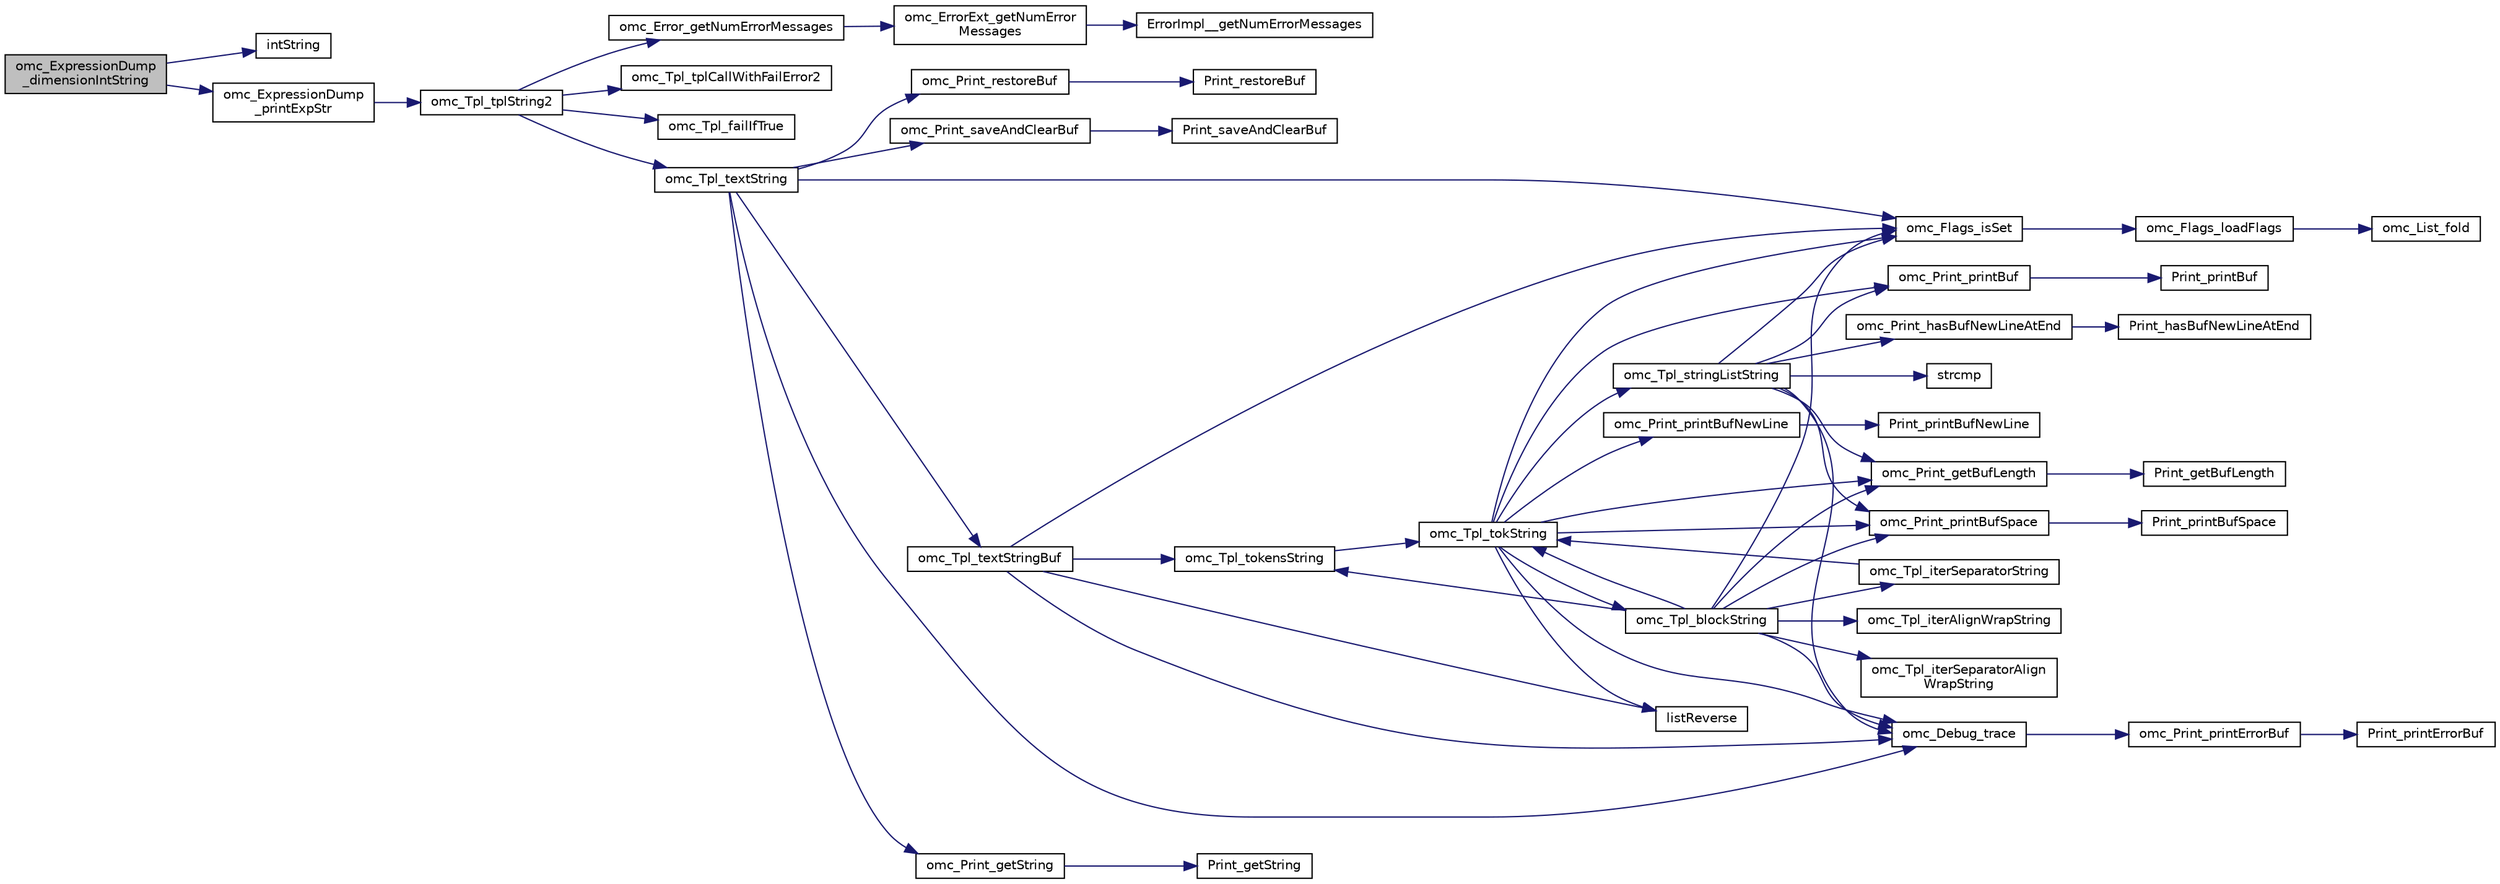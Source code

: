 digraph "omc_ExpressionDump_dimensionIntString"
{
  edge [fontname="Helvetica",fontsize="10",labelfontname="Helvetica",labelfontsize="10"];
  node [fontname="Helvetica",fontsize="10",shape=record];
  rankdir="LR";
  Node2128 [label="omc_ExpressionDump\l_dimensionIntString",height=0.2,width=0.4,color="black", fillcolor="grey75", style="filled", fontcolor="black"];
  Node2128 -> Node2129 [color="midnightblue",fontsize="10",style="solid",fontname="Helvetica"];
  Node2129 [label="intString",height=0.2,width=0.4,color="black", fillcolor="white", style="filled",URL="$d2/d57/build_2include_2omc_2c_2meta_2meta__modelica__builtin_8h.html#a751bf2360cb3df6de97811998890b7ea"];
  Node2128 -> Node2130 [color="midnightblue",fontsize="10",style="solid",fontname="Helvetica"];
  Node2130 [label="omc_ExpressionDump\l_printExpStr",height=0.2,width=0.4,color="black", fillcolor="white", style="filled",URL="$d8/d16/_expression_dump_8c.html#ab1b14f2e6c847006a4235d1905bb2637"];
  Node2130 -> Node2131 [color="midnightblue",fontsize="10",style="solid",fontname="Helvetica"];
  Node2131 [label="omc_Tpl_tplString2",height=0.2,width=0.4,color="black", fillcolor="white", style="filled",URL="$d7/d52/_tpl_8c.html#a19e668217f7d6c0b176843e40633cae2"];
  Node2131 -> Node2132 [color="midnightblue",fontsize="10",style="solid",fontname="Helvetica"];
  Node2132 [label="omc_Error_getNumErrorMessages",height=0.2,width=0.4,color="black", fillcolor="white", style="filled",URL="$db/da1/_compiler_2boot_2build_2error_8c.html#a6f9ff3d03e91883492e13af7fbc088ff"];
  Node2132 -> Node2133 [color="midnightblue",fontsize="10",style="solid",fontname="Helvetica"];
  Node2133 [label="omc_ErrorExt_getNumError\lMessages",height=0.2,width=0.4,color="black", fillcolor="white", style="filled",URL="$d4/dce/_error_ext_8c.html#a0195f83af0487b3e7bf35deb4225e582"];
  Node2133 -> Node2134 [color="midnightblue",fontsize="10",style="solid",fontname="Helvetica"];
  Node2134 [label="ErrorImpl__getNumErrorMessages",height=0.2,width=0.4,color="black", fillcolor="white", style="filled",URL="$d1/d40/boot_2build_2_error_ext_8h.html#a1206137921767ad0e49abe96adf7b5e3"];
  Node2131 -> Node2135 [color="midnightblue",fontsize="10",style="solid",fontname="Helvetica"];
  Node2135 [label="omc_Tpl_tplCallWithFailError2",height=0.2,width=0.4,color="black", fillcolor="white", style="filled",URL="$d7/d52/_tpl_8c.html#af79df210cda1bb788fce4ef64cb58a0f"];
  Node2131 -> Node2136 [color="midnightblue",fontsize="10",style="solid",fontname="Helvetica"];
  Node2136 [label="omc_Tpl_failIfTrue",height=0.2,width=0.4,color="black", fillcolor="white", style="filled",URL="$d7/d52/_tpl_8c.html#a4c5af303d93cb4cea7b309b336519c31"];
  Node2131 -> Node2137 [color="midnightblue",fontsize="10",style="solid",fontname="Helvetica"];
  Node2137 [label="omc_Tpl_textString",height=0.2,width=0.4,color="black", fillcolor="white", style="filled",URL="$d7/d52/_tpl_8c.html#a3df7e553e36d815ca12207c1b633f741"];
  Node2137 -> Node2138 [color="midnightblue",fontsize="10",style="solid",fontname="Helvetica"];
  Node2138 [label="omc_Print_saveAndClearBuf",height=0.2,width=0.4,color="black", fillcolor="white", style="filled",URL="$dc/d4a/_print_8c.html#a9be4a7e0fd8ef4d0e9a96b6a7d30129b"];
  Node2138 -> Node2139 [color="midnightblue",fontsize="10",style="solid",fontname="Helvetica"];
  Node2139 [label="Print_saveAndClearBuf",height=0.2,width=0.4,color="black", fillcolor="white", style="filled",URL="$db/def/_print_8h.html#afbd06f69772f11802874118538c5e3cb"];
  Node2137 -> Node2140 [color="midnightblue",fontsize="10",style="solid",fontname="Helvetica"];
  Node2140 [label="omc_Tpl_textStringBuf",height=0.2,width=0.4,color="black", fillcolor="white", style="filled",URL="$d7/d52/_tpl_8c.html#a569b285dc7a7a3d881d4a69ee8857b85"];
  Node2140 -> Node2141 [color="midnightblue",fontsize="10",style="solid",fontname="Helvetica"];
  Node2141 [label="omc_Tpl_tokensString",height=0.2,width=0.4,color="black", fillcolor="white", style="filled",URL="$d7/d52/_tpl_8c.html#a2085a822c35dc488683fbb303c0d6546"];
  Node2141 -> Node2142 [color="midnightblue",fontsize="10",style="solid",fontname="Helvetica"];
  Node2142 [label="omc_Tpl_tokString",height=0.2,width=0.4,color="black", fillcolor="white", style="filled",URL="$d7/d52/_tpl_8c.html#aaad1c380626ef433bd8e0102f48743cf"];
  Node2142 -> Node2143 [color="midnightblue",fontsize="10",style="solid",fontname="Helvetica"];
  Node2143 [label="omc_Print_printBufNewLine",height=0.2,width=0.4,color="black", fillcolor="white", style="filled",URL="$dc/d4a/_print_8c.html#a56936142cb06c2610c5c55a0f0672826"];
  Node2143 -> Node2144 [color="midnightblue",fontsize="10",style="solid",fontname="Helvetica"];
  Node2144 [label="Print_printBufNewLine",height=0.2,width=0.4,color="black", fillcolor="white", style="filled",URL="$db/def/_print_8h.html#a3b18f8c254923287e4e0dc39d5c39a3a"];
  Node2142 -> Node2145 [color="midnightblue",fontsize="10",style="solid",fontname="Helvetica"];
  Node2145 [label="omc_Print_getBufLength",height=0.2,width=0.4,color="black", fillcolor="white", style="filled",URL="$dc/d4a/_print_8c.html#a65cb82b6b1bc6acf3a656ef9978109b2"];
  Node2145 -> Node2146 [color="midnightblue",fontsize="10",style="solid",fontname="Helvetica"];
  Node2146 [label="Print_getBufLength",height=0.2,width=0.4,color="black", fillcolor="white", style="filled",URL="$db/def/_print_8h.html#a512282b99288e8ec6b431e7dee78c76f"];
  Node2142 -> Node2147 [color="midnightblue",fontsize="10",style="solid",fontname="Helvetica"];
  Node2147 [label="omc_Print_printBufSpace",height=0.2,width=0.4,color="black", fillcolor="white", style="filled",URL="$dc/d4a/_print_8c.html#a02aa663c225bece7c208406683415d6f"];
  Node2147 -> Node2148 [color="midnightblue",fontsize="10",style="solid",fontname="Helvetica"];
  Node2148 [label="Print_printBufSpace",height=0.2,width=0.4,color="black", fillcolor="white", style="filled",URL="$db/def/_print_8h.html#a494a05754b95d4ded8cf421fe8799495"];
  Node2142 -> Node2149 [color="midnightblue",fontsize="10",style="solid",fontname="Helvetica"];
  Node2149 [label="omc_Print_printBuf",height=0.2,width=0.4,color="black", fillcolor="white", style="filled",URL="$dc/d4a/_print_8c.html#a0814578dcc1618c6b57729067765170b"];
  Node2149 -> Node2150 [color="midnightblue",fontsize="10",style="solid",fontname="Helvetica"];
  Node2150 [label="Print_printBuf",height=0.2,width=0.4,color="black", fillcolor="white", style="filled",URL="$db/def/_print_8h.html#a4e09b57c2e6549226f6669ca20a3cf07"];
  Node2142 -> Node2151 [color="midnightblue",fontsize="10",style="solid",fontname="Helvetica"];
  Node2151 [label="omc_Tpl_stringListString",height=0.2,width=0.4,color="black", fillcolor="white", style="filled",URL="$d7/d52/_tpl_8c.html#aee284774d669dd515363b1fac8b7086c"];
  Node2151 -> Node2152 [color="midnightblue",fontsize="10",style="solid",fontname="Helvetica"];
  Node2152 [label="strcmp",height=0.2,width=0.4,color="black", fillcolor="white", style="filled",URL="$db/d13/_c_vode_get_8m.html#ab022bbe018438998408fda94a327a547"];
  Node2151 -> Node2145 [color="midnightblue",fontsize="10",style="solid",fontname="Helvetica"];
  Node2151 -> Node2147 [color="midnightblue",fontsize="10",style="solid",fontname="Helvetica"];
  Node2151 -> Node2149 [color="midnightblue",fontsize="10",style="solid",fontname="Helvetica"];
  Node2151 -> Node2153 [color="midnightblue",fontsize="10",style="solid",fontname="Helvetica"];
  Node2153 [label="omc_Print_hasBufNewLineAtEnd",height=0.2,width=0.4,color="black", fillcolor="white", style="filled",URL="$dc/d4a/_print_8c.html#a688e4a253785b1cd5b77e1a52c1a6dca"];
  Node2153 -> Node2154 [color="midnightblue",fontsize="10",style="solid",fontname="Helvetica"];
  Node2154 [label="Print_hasBufNewLineAtEnd",height=0.2,width=0.4,color="black", fillcolor="white", style="filled",URL="$db/def/_print_8h.html#a6941baa09472d7bbc87bec9ba099d164"];
  Node2151 -> Node2155 [color="midnightblue",fontsize="10",style="solid",fontname="Helvetica"];
  Node2155 [label="omc_Flags_isSet",height=0.2,width=0.4,color="black", fillcolor="white", style="filled",URL="$d3/db3/_flags_8c.html#a34e6591659b1578969141a635ff24042"];
  Node2155 -> Node2156 [color="midnightblue",fontsize="10",style="solid",fontname="Helvetica"];
  Node2156 [label="omc_Flags_loadFlags",height=0.2,width=0.4,color="black", fillcolor="white", style="filled",URL="$d3/db3/_flags_8c.html#a760d66f53b65ac257876ca0f6308f09f"];
  Node2156 -> Node2157 [color="midnightblue",fontsize="10",style="solid",fontname="Helvetica"];
  Node2157 [label="omc_List_fold",height=0.2,width=0.4,color="black", fillcolor="white", style="filled",URL="$da/d72/_compiler_2boot_2build_2list_8c.html#a3ec1ee3a5ff53be9af368e290be09182"];
  Node2151 -> Node2158 [color="midnightblue",fontsize="10",style="solid",fontname="Helvetica"];
  Node2158 [label="omc_Debug_trace",height=0.2,width=0.4,color="black", fillcolor="white", style="filled",URL="$d6/d1d/_compiler_2boot_2build_2debug_8c.html#a465f6e24432a8b1db4c7576ea09e7259"];
  Node2158 -> Node2159 [color="midnightblue",fontsize="10",style="solid",fontname="Helvetica"];
  Node2159 [label="omc_Print_printErrorBuf",height=0.2,width=0.4,color="black", fillcolor="white", style="filled",URL="$dc/d4a/_print_8c.html#a136f27763cbad8fdab9e975d877aff4b"];
  Node2159 -> Node2160 [color="midnightblue",fontsize="10",style="solid",fontname="Helvetica"];
  Node2160 [label="Print_printErrorBuf",height=0.2,width=0.4,color="black", fillcolor="white", style="filled",URL="$db/def/_print_8h.html#ac4ef051f731ad4fd851c45be8d215b4c"];
  Node2142 -> Node2161 [color="midnightblue",fontsize="10",style="solid",fontname="Helvetica"];
  Node2161 [label="omc_Tpl_blockString",height=0.2,width=0.4,color="black", fillcolor="white", style="filled",URL="$d7/d52/_tpl_8c.html#a5439b4832f78013add9b4aa8389f2bdc"];
  Node2161 -> Node2141 [color="midnightblue",fontsize="10",style="solid",fontname="Helvetica"];
  Node2161 -> Node2147 [color="midnightblue",fontsize="10",style="solid",fontname="Helvetica"];
  Node2161 -> Node2145 [color="midnightblue",fontsize="10",style="solid",fontname="Helvetica"];
  Node2161 -> Node2142 [color="midnightblue",fontsize="10",style="solid",fontname="Helvetica"];
  Node2161 -> Node2162 [color="midnightblue",fontsize="10",style="solid",fontname="Helvetica"];
  Node2162 [label="omc_Tpl_iterSeparatorString",height=0.2,width=0.4,color="black", fillcolor="white", style="filled",URL="$d7/d52/_tpl_8c.html#aac82332fb79d7c0b20e59be6a4161452"];
  Node2162 -> Node2142 [color="midnightblue",fontsize="10",style="solid",fontname="Helvetica"];
  Node2161 -> Node2163 [color="midnightblue",fontsize="10",style="solid",fontname="Helvetica"];
  Node2163 [label="omc_Tpl_iterSeparatorAlign\lWrapString",height=0.2,width=0.4,color="black", fillcolor="white", style="filled",URL="$d7/d52/_tpl_8c.html#abf190d9e11ccd80e0749d132287e5052"];
  Node2161 -> Node2164 [color="midnightblue",fontsize="10",style="solid",fontname="Helvetica"];
  Node2164 [label="omc_Tpl_iterAlignWrapString",height=0.2,width=0.4,color="black", fillcolor="white", style="filled",URL="$d7/d52/_tpl_8c.html#a6b1e4c1278b1da42e896a4ea81cc6fd3"];
  Node2161 -> Node2155 [color="midnightblue",fontsize="10",style="solid",fontname="Helvetica"];
  Node2161 -> Node2158 [color="midnightblue",fontsize="10",style="solid",fontname="Helvetica"];
  Node2142 -> Node2165 [color="midnightblue",fontsize="10",style="solid",fontname="Helvetica"];
  Node2165 [label="listReverse",height=0.2,width=0.4,color="black", fillcolor="white", style="filled",URL="$d2/d57/build_2include_2omc_2c_2meta_2meta__modelica__builtin_8h.html#a81001ba45c298ade27540edd2589777c"];
  Node2142 -> Node2155 [color="midnightblue",fontsize="10",style="solid",fontname="Helvetica"];
  Node2142 -> Node2158 [color="midnightblue",fontsize="10",style="solid",fontname="Helvetica"];
  Node2140 -> Node2165 [color="midnightblue",fontsize="10",style="solid",fontname="Helvetica"];
  Node2140 -> Node2155 [color="midnightblue",fontsize="10",style="solid",fontname="Helvetica"];
  Node2140 -> Node2158 [color="midnightblue",fontsize="10",style="solid",fontname="Helvetica"];
  Node2137 -> Node2166 [color="midnightblue",fontsize="10",style="solid",fontname="Helvetica"];
  Node2166 [label="omc_Print_getString",height=0.2,width=0.4,color="black", fillcolor="white", style="filled",URL="$dc/d4a/_print_8c.html#a24f4e5ba012abc81ac68e0c3bfb3dfcb"];
  Node2166 -> Node2167 [color="midnightblue",fontsize="10",style="solid",fontname="Helvetica"];
  Node2167 [label="Print_getString",height=0.2,width=0.4,color="black", fillcolor="white", style="filled",URL="$db/def/_print_8h.html#adc535a7680da761472c50a3613eba8d7"];
  Node2137 -> Node2168 [color="midnightblue",fontsize="10",style="solid",fontname="Helvetica"];
  Node2168 [label="omc_Print_restoreBuf",height=0.2,width=0.4,color="black", fillcolor="white", style="filled",URL="$dc/d4a/_print_8c.html#ab5cdbbbaeeac69f9d76f10b1354c7ba2"];
  Node2168 -> Node2169 [color="midnightblue",fontsize="10",style="solid",fontname="Helvetica"];
  Node2169 [label="Print_restoreBuf",height=0.2,width=0.4,color="black", fillcolor="white", style="filled",URL="$db/def/_print_8h.html#a30efd8fc4a8cb13b594cb63bcac9407c"];
  Node2137 -> Node2155 [color="midnightblue",fontsize="10",style="solid",fontname="Helvetica"];
  Node2137 -> Node2158 [color="midnightblue",fontsize="10",style="solid",fontname="Helvetica"];
}
